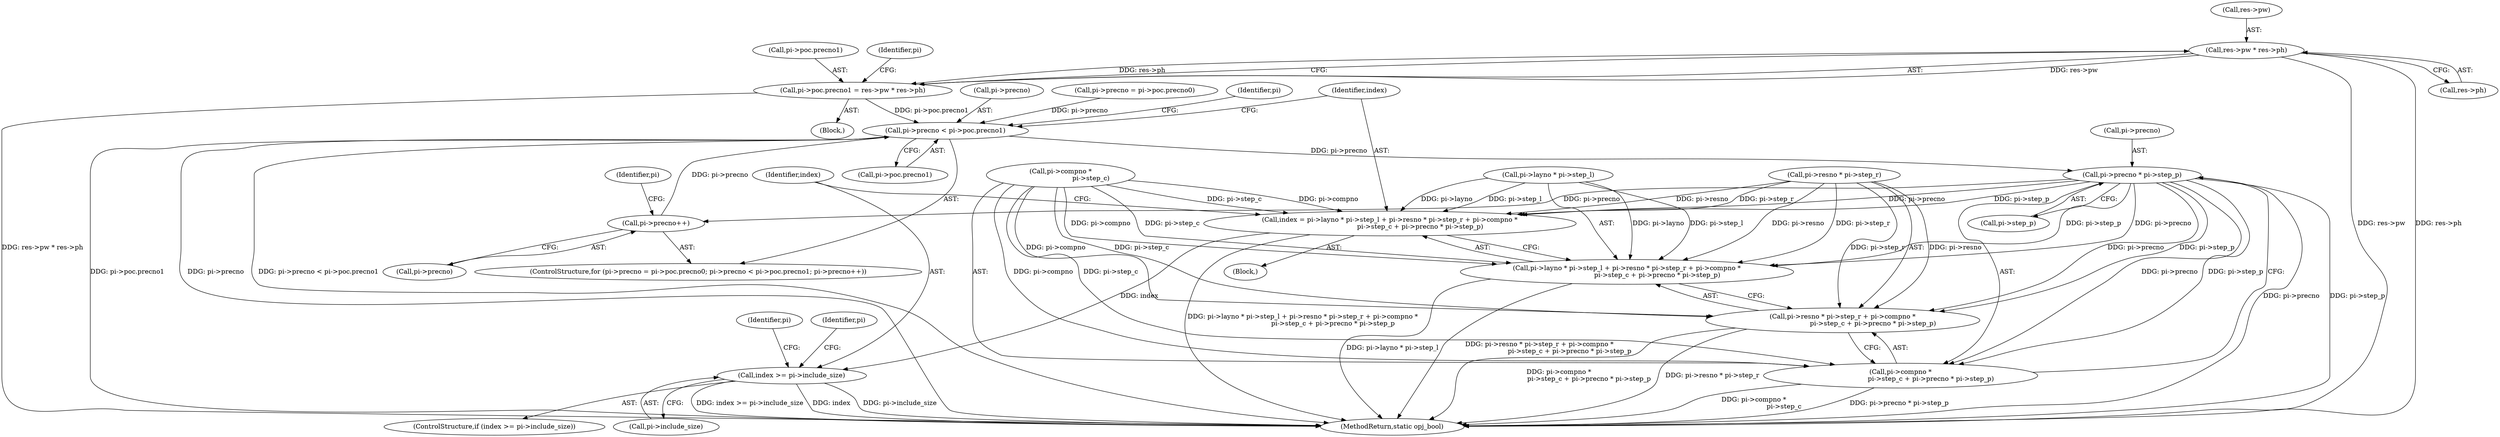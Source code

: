 digraph "0_openjpeg_c277159986c80142180fbe5efb256bbf3bdf3edc_2@pointer" {
"1000264" [label="(Call,res->pw * res->ph)"];
"1000258" [label="(Call,pi->poc.precno1 = res->pw * res->ph)"];
"1000281" [label="(Call,pi->precno < pi->poc.precno1)"];
"1000321" [label="(Call,pi->precno * pi->step_p)"];
"1000290" [label="(Call,pi->precno++)"];
"1000295" [label="(Call,index = pi->layno * pi->step_l + pi->resno * pi->step_r + pi->compno *\n                             pi->step_c + pi->precno * pi->step_p)"];
"1000329" [label="(Call,index >= pi->include_size)"];
"1000297" [label="(Call,pi->layno * pi->step_l + pi->resno * pi->step_r + pi->compno *\n                             pi->step_c + pi->precno * pi->step_p)"];
"1000305" [label="(Call,pi->resno * pi->step_r + pi->compno *\n                             pi->step_c + pi->precno * pi->step_p)"];
"1000313" [label="(Call,pi->compno *\n                             pi->step_c + pi->precno * pi->step_p)"];
"1000258" [label="(Call,pi->poc.precno1 = res->pw * res->ph)"];
"1000282" [label="(Call,pi->precno)"];
"1000306" [label="(Call,pi->resno * pi->step_r)"];
"1000344" [label="(Identifier,pi)"];
"1000330" [label="(Identifier,index)"];
"1000291" [label="(Call,pi->precno)"];
"1000285" [label="(Call,pi->poc.precno1)"];
"1000271" [label="(ControlStructure,for (pi->precno = pi->poc.precno0; pi->precno < pi->poc.precno1; pi->precno++))"];
"1000321" [label="(Call,pi->precno * pi->step_p)"];
"1000265" [label="(Call,res->pw)"];
"1000298" [label="(Call,pi->layno * pi->step_l)"];
"1000290" [label="(Call,pi->precno++)"];
"1000325" [label="(Call,pi->step_p)"];
"1000305" [label="(Call,pi->resno * pi->step_r + pi->compno *\n                             pi->step_c + pi->precno * pi->step_p)"];
"1000322" [label="(Call,pi->precno)"];
"1000283" [label="(Identifier,pi)"];
"1000296" [label="(Identifier,index)"];
"1000328" [label="(ControlStructure,if (index >= pi->include_size))"];
"1000268" [label="(Call,res->ph)"];
"1000331" [label="(Call,pi->include_size)"];
"1000313" [label="(Call,pi->compno *\n                             pi->step_c + pi->precno * pi->step_p)"];
"1000257" [label="(Block,)"];
"1000294" [label="(Block,)"];
"1000272" [label="(Call,pi->precno = pi->poc.precno0)"];
"1000297" [label="(Call,pi->layno * pi->step_l + pi->resno * pi->step_r + pi->compno *\n                             pi->step_c + pi->precno * pi->step_p)"];
"1000259" [label="(Call,pi->poc.precno1)"];
"1000329" [label="(Call,index >= pi->include_size)"];
"1000336" [label="(Identifier,pi)"];
"1000281" [label="(Call,pi->precno < pi->poc.precno1)"];
"1000219" [label="(Identifier,pi)"];
"1000264" [label="(Call,res->pw * res->ph)"];
"1000314" [label="(Call,pi->compno *\n                             pi->step_c)"];
"1000295" [label="(Call,index = pi->layno * pi->step_l + pi->resno * pi->step_r + pi->compno *\n                             pi->step_c + pi->precno * pi->step_p)"];
"1000360" [label="(MethodReturn,static opj_bool)"];
"1000274" [label="(Identifier,pi)"];
"1000264" -> "1000258"  [label="AST: "];
"1000264" -> "1000268"  [label="CFG: "];
"1000265" -> "1000264"  [label="AST: "];
"1000268" -> "1000264"  [label="AST: "];
"1000258" -> "1000264"  [label="CFG: "];
"1000264" -> "1000360"  [label="DDG: res->pw"];
"1000264" -> "1000360"  [label="DDG: res->ph"];
"1000264" -> "1000258"  [label="DDG: res->pw"];
"1000264" -> "1000258"  [label="DDG: res->ph"];
"1000258" -> "1000257"  [label="AST: "];
"1000259" -> "1000258"  [label="AST: "];
"1000274" -> "1000258"  [label="CFG: "];
"1000258" -> "1000360"  [label="DDG: res->pw * res->ph"];
"1000258" -> "1000281"  [label="DDG: pi->poc.precno1"];
"1000281" -> "1000271"  [label="AST: "];
"1000281" -> "1000285"  [label="CFG: "];
"1000282" -> "1000281"  [label="AST: "];
"1000285" -> "1000281"  [label="AST: "];
"1000296" -> "1000281"  [label="CFG: "];
"1000219" -> "1000281"  [label="CFG: "];
"1000281" -> "1000360"  [label="DDG: pi->poc.precno1"];
"1000281" -> "1000360"  [label="DDG: pi->precno"];
"1000281" -> "1000360"  [label="DDG: pi->precno < pi->poc.precno1"];
"1000290" -> "1000281"  [label="DDG: pi->precno"];
"1000272" -> "1000281"  [label="DDG: pi->precno"];
"1000281" -> "1000321"  [label="DDG: pi->precno"];
"1000321" -> "1000313"  [label="AST: "];
"1000321" -> "1000325"  [label="CFG: "];
"1000322" -> "1000321"  [label="AST: "];
"1000325" -> "1000321"  [label="AST: "];
"1000313" -> "1000321"  [label="CFG: "];
"1000321" -> "1000360"  [label="DDG: pi->precno"];
"1000321" -> "1000360"  [label="DDG: pi->step_p"];
"1000321" -> "1000290"  [label="DDG: pi->precno"];
"1000321" -> "1000295"  [label="DDG: pi->precno"];
"1000321" -> "1000295"  [label="DDG: pi->step_p"];
"1000321" -> "1000297"  [label="DDG: pi->precno"];
"1000321" -> "1000297"  [label="DDG: pi->step_p"];
"1000321" -> "1000305"  [label="DDG: pi->precno"];
"1000321" -> "1000305"  [label="DDG: pi->step_p"];
"1000321" -> "1000313"  [label="DDG: pi->precno"];
"1000321" -> "1000313"  [label="DDG: pi->step_p"];
"1000290" -> "1000271"  [label="AST: "];
"1000290" -> "1000291"  [label="CFG: "];
"1000291" -> "1000290"  [label="AST: "];
"1000283" -> "1000290"  [label="CFG: "];
"1000295" -> "1000294"  [label="AST: "];
"1000295" -> "1000297"  [label="CFG: "];
"1000296" -> "1000295"  [label="AST: "];
"1000297" -> "1000295"  [label="AST: "];
"1000330" -> "1000295"  [label="CFG: "];
"1000295" -> "1000360"  [label="DDG: pi->layno * pi->step_l + pi->resno * pi->step_r + pi->compno *\n                             pi->step_c + pi->precno * pi->step_p"];
"1000298" -> "1000295"  [label="DDG: pi->layno"];
"1000298" -> "1000295"  [label="DDG: pi->step_l"];
"1000306" -> "1000295"  [label="DDG: pi->resno"];
"1000306" -> "1000295"  [label="DDG: pi->step_r"];
"1000314" -> "1000295"  [label="DDG: pi->compno"];
"1000314" -> "1000295"  [label="DDG: pi->step_c"];
"1000295" -> "1000329"  [label="DDG: index"];
"1000329" -> "1000328"  [label="AST: "];
"1000329" -> "1000331"  [label="CFG: "];
"1000330" -> "1000329"  [label="AST: "];
"1000331" -> "1000329"  [label="AST: "];
"1000336" -> "1000329"  [label="CFG: "];
"1000344" -> "1000329"  [label="CFG: "];
"1000329" -> "1000360"  [label="DDG: pi->include_size"];
"1000329" -> "1000360"  [label="DDG: index >= pi->include_size"];
"1000329" -> "1000360"  [label="DDG: index"];
"1000297" -> "1000305"  [label="CFG: "];
"1000298" -> "1000297"  [label="AST: "];
"1000305" -> "1000297"  [label="AST: "];
"1000297" -> "1000360"  [label="DDG: pi->layno * pi->step_l"];
"1000297" -> "1000360"  [label="DDG: pi->resno * pi->step_r + pi->compno *\n                             pi->step_c + pi->precno * pi->step_p"];
"1000298" -> "1000297"  [label="DDG: pi->layno"];
"1000298" -> "1000297"  [label="DDG: pi->step_l"];
"1000306" -> "1000297"  [label="DDG: pi->resno"];
"1000306" -> "1000297"  [label="DDG: pi->step_r"];
"1000314" -> "1000297"  [label="DDG: pi->compno"];
"1000314" -> "1000297"  [label="DDG: pi->step_c"];
"1000305" -> "1000313"  [label="CFG: "];
"1000306" -> "1000305"  [label="AST: "];
"1000313" -> "1000305"  [label="AST: "];
"1000305" -> "1000360"  [label="DDG: pi->compno *\n                             pi->step_c + pi->precno * pi->step_p"];
"1000305" -> "1000360"  [label="DDG: pi->resno * pi->step_r"];
"1000306" -> "1000305"  [label="DDG: pi->resno"];
"1000306" -> "1000305"  [label="DDG: pi->step_r"];
"1000314" -> "1000305"  [label="DDG: pi->compno"];
"1000314" -> "1000305"  [label="DDG: pi->step_c"];
"1000314" -> "1000313"  [label="AST: "];
"1000313" -> "1000360"  [label="DDG: pi->precno * pi->step_p"];
"1000313" -> "1000360"  [label="DDG: pi->compno *\n                             pi->step_c"];
"1000314" -> "1000313"  [label="DDG: pi->compno"];
"1000314" -> "1000313"  [label="DDG: pi->step_c"];
}
